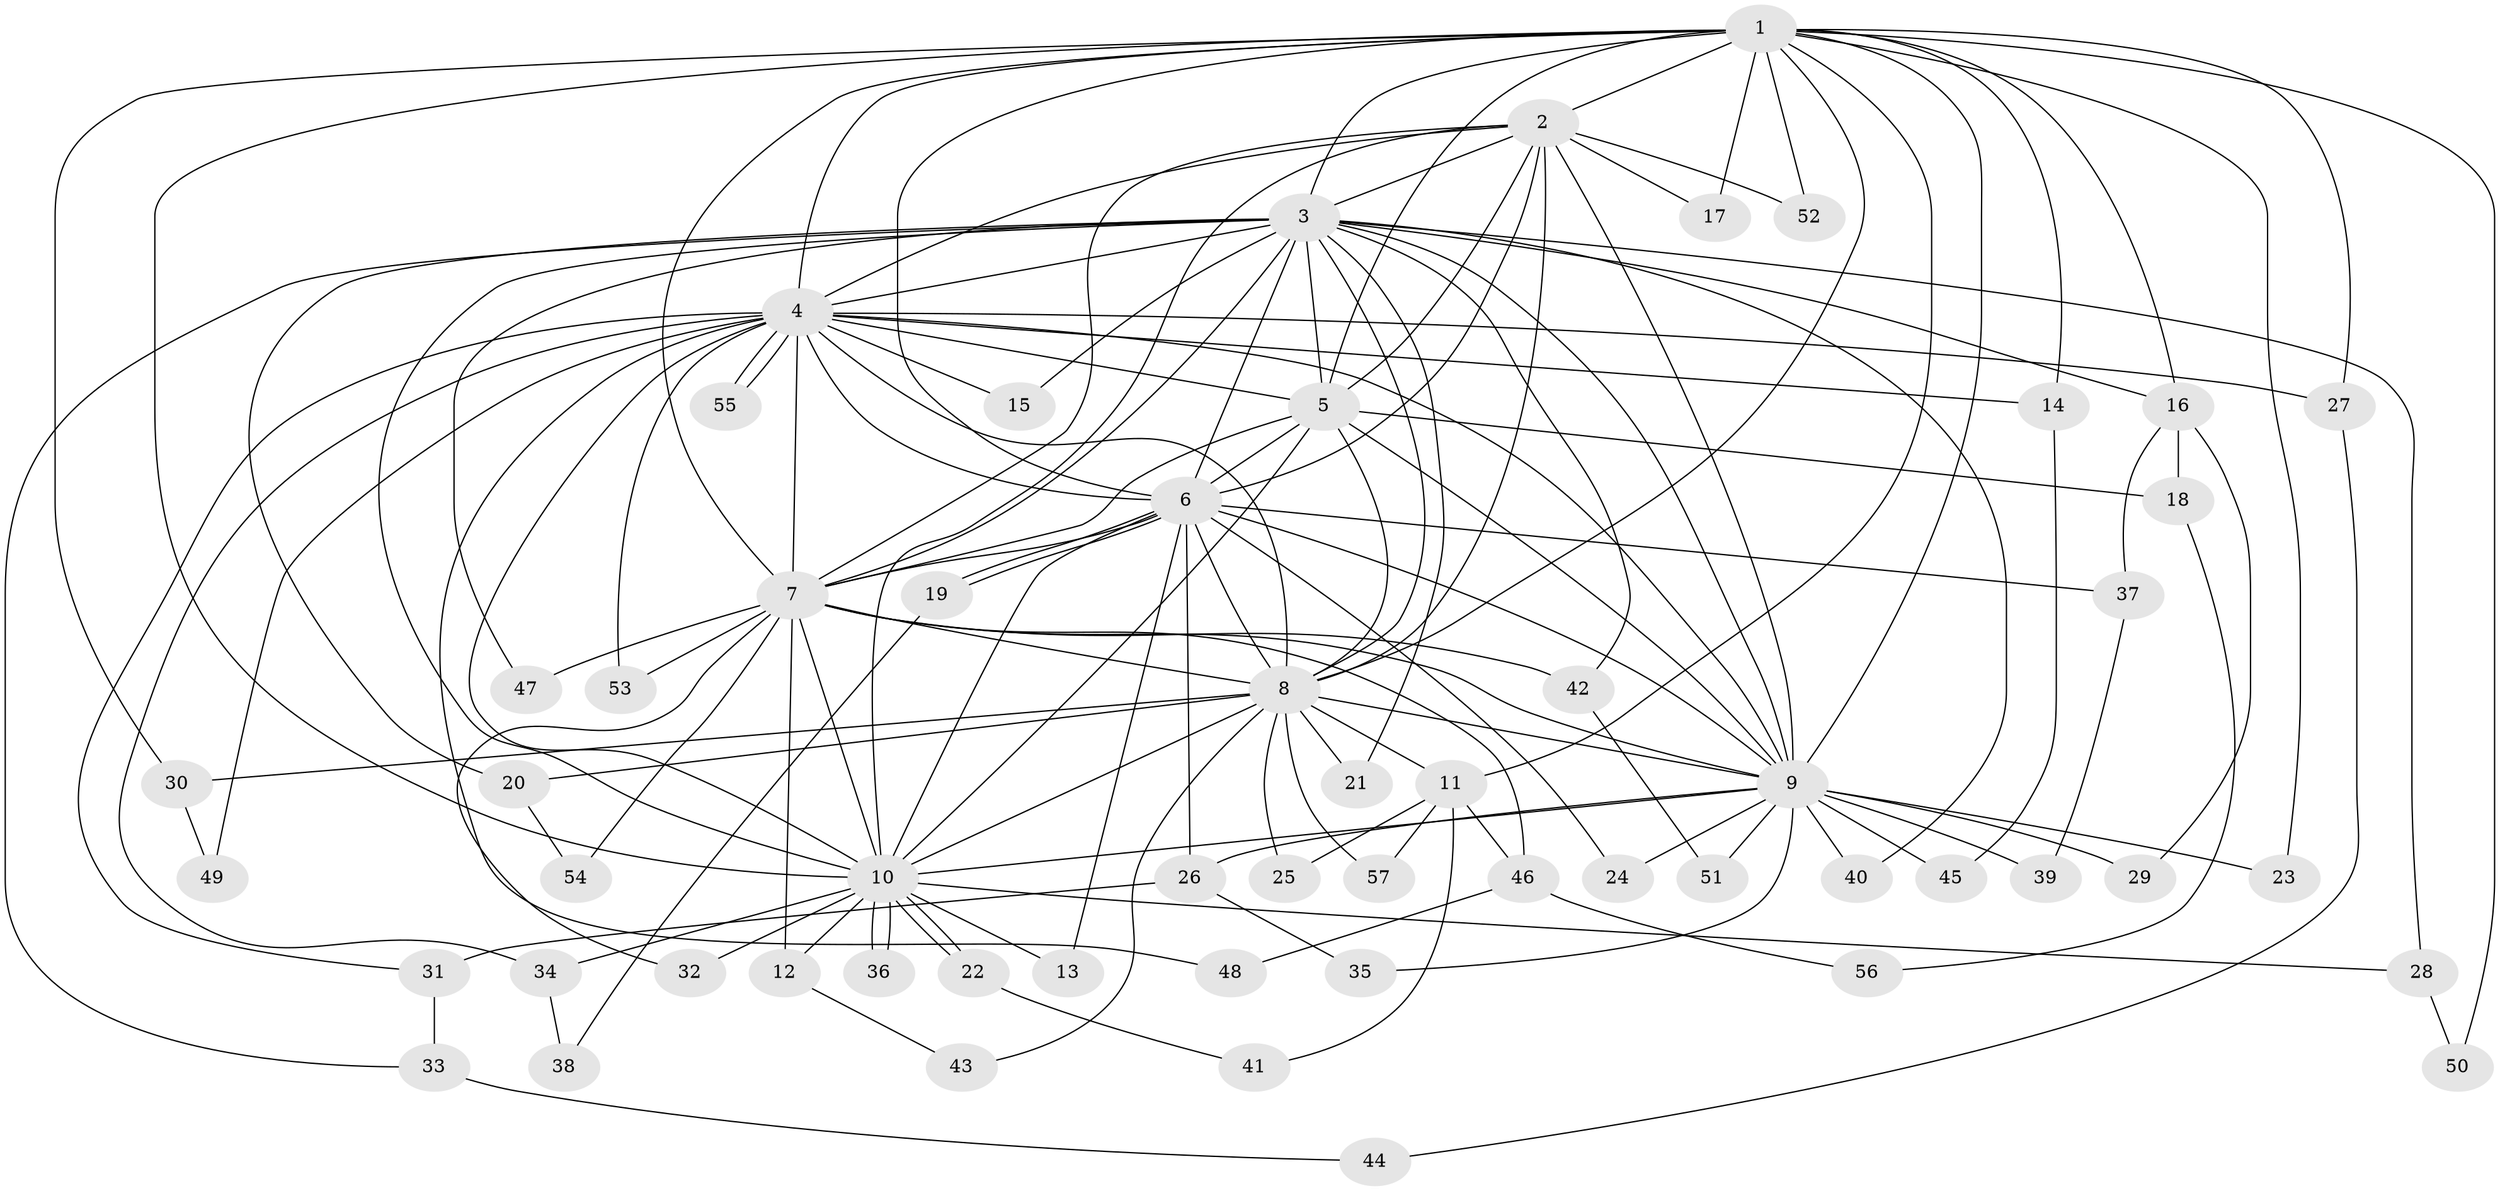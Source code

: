 // Generated by graph-tools (version 1.1) at 2025/01/03/09/25 03:01:36]
// undirected, 57 vertices, 139 edges
graph export_dot {
graph [start="1"]
  node [color=gray90,style=filled];
  1;
  2;
  3;
  4;
  5;
  6;
  7;
  8;
  9;
  10;
  11;
  12;
  13;
  14;
  15;
  16;
  17;
  18;
  19;
  20;
  21;
  22;
  23;
  24;
  25;
  26;
  27;
  28;
  29;
  30;
  31;
  32;
  33;
  34;
  35;
  36;
  37;
  38;
  39;
  40;
  41;
  42;
  43;
  44;
  45;
  46;
  47;
  48;
  49;
  50;
  51;
  52;
  53;
  54;
  55;
  56;
  57;
  1 -- 2;
  1 -- 3;
  1 -- 4;
  1 -- 5;
  1 -- 6;
  1 -- 7;
  1 -- 8;
  1 -- 9;
  1 -- 10;
  1 -- 11;
  1 -- 14;
  1 -- 16;
  1 -- 17;
  1 -- 23;
  1 -- 27;
  1 -- 30;
  1 -- 50;
  1 -- 52;
  2 -- 3;
  2 -- 4;
  2 -- 5;
  2 -- 6;
  2 -- 7;
  2 -- 8;
  2 -- 9;
  2 -- 10;
  2 -- 17;
  2 -- 52;
  3 -- 4;
  3 -- 5;
  3 -- 6;
  3 -- 7;
  3 -- 8;
  3 -- 9;
  3 -- 10;
  3 -- 15;
  3 -- 16;
  3 -- 20;
  3 -- 21;
  3 -- 28;
  3 -- 33;
  3 -- 40;
  3 -- 42;
  3 -- 47;
  4 -- 5;
  4 -- 6;
  4 -- 7;
  4 -- 8;
  4 -- 9;
  4 -- 10;
  4 -- 14;
  4 -- 15;
  4 -- 27;
  4 -- 31;
  4 -- 34;
  4 -- 48;
  4 -- 49;
  4 -- 53;
  4 -- 55;
  4 -- 55;
  5 -- 6;
  5 -- 7;
  5 -- 8;
  5 -- 9;
  5 -- 10;
  5 -- 18;
  6 -- 7;
  6 -- 8;
  6 -- 9;
  6 -- 10;
  6 -- 13;
  6 -- 19;
  6 -- 19;
  6 -- 24;
  6 -- 26;
  6 -- 37;
  7 -- 8;
  7 -- 9;
  7 -- 10;
  7 -- 12;
  7 -- 32;
  7 -- 42;
  7 -- 46;
  7 -- 47;
  7 -- 53;
  7 -- 54;
  8 -- 9;
  8 -- 10;
  8 -- 11;
  8 -- 20;
  8 -- 21;
  8 -- 25;
  8 -- 30;
  8 -- 43;
  8 -- 57;
  9 -- 10;
  9 -- 23;
  9 -- 24;
  9 -- 26;
  9 -- 29;
  9 -- 35;
  9 -- 39;
  9 -- 40;
  9 -- 45;
  9 -- 51;
  10 -- 12;
  10 -- 13;
  10 -- 22;
  10 -- 22;
  10 -- 28;
  10 -- 32;
  10 -- 34;
  10 -- 36;
  10 -- 36;
  11 -- 25;
  11 -- 41;
  11 -- 46;
  11 -- 57;
  12 -- 43;
  14 -- 45;
  16 -- 18;
  16 -- 29;
  16 -- 37;
  18 -- 56;
  19 -- 38;
  20 -- 54;
  22 -- 41;
  26 -- 31;
  26 -- 35;
  27 -- 44;
  28 -- 50;
  30 -- 49;
  31 -- 33;
  33 -- 44;
  34 -- 38;
  37 -- 39;
  42 -- 51;
  46 -- 48;
  46 -- 56;
}
